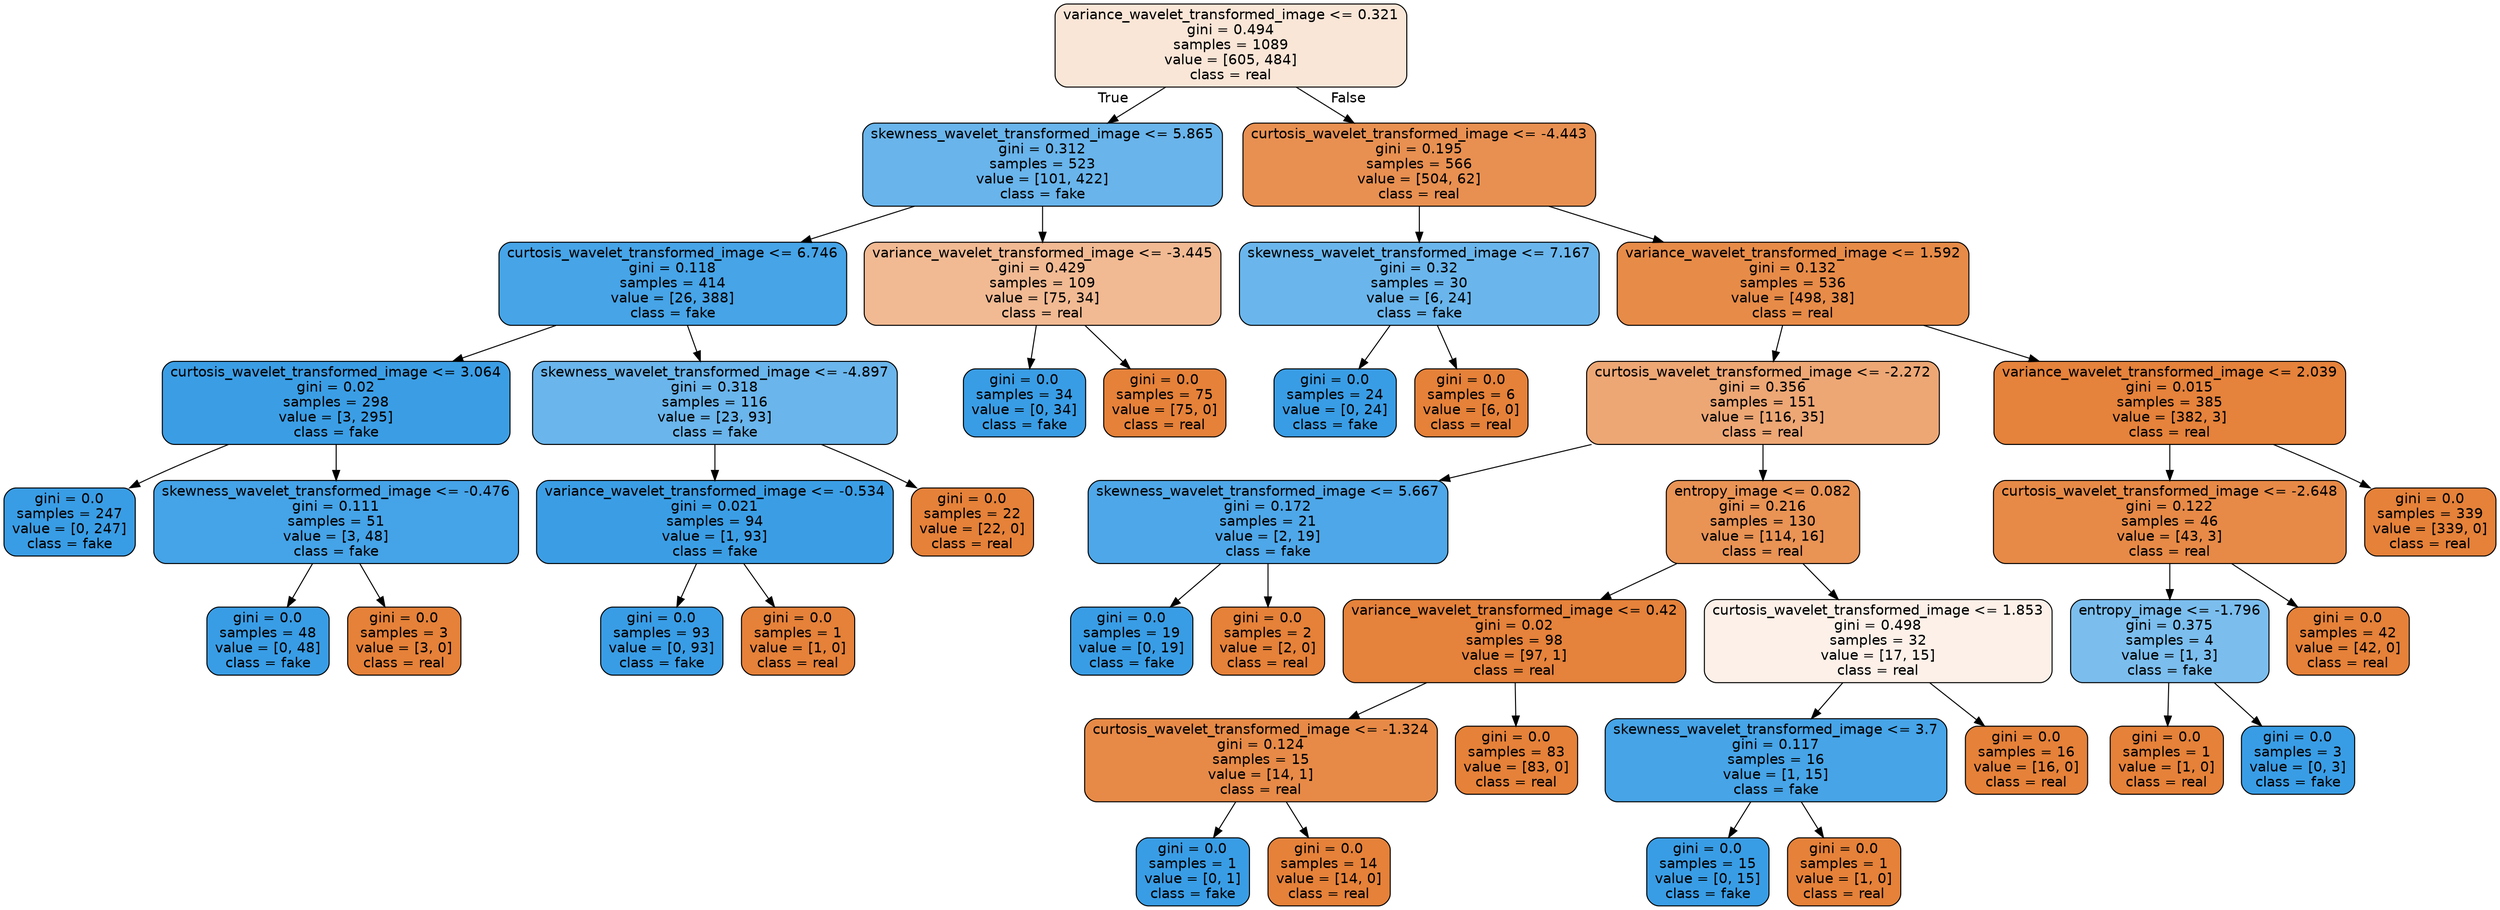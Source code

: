 digraph Tree {
node [shape=box, style="filled, rounded", color="black", fontname=helvetica] ;
edge [fontname=helvetica] ;
0 [label="variance_wavelet_transformed_image <= 0.321\ngini = 0.494\nsamples = 1089\nvalue = [605, 484]\nclass = real", fillcolor="#fae6d7"] ;
1 [label="skewness_wavelet_transformed_image <= 5.865\ngini = 0.312\nsamples = 523\nvalue = [101, 422]\nclass = fake", fillcolor="#68b4eb"] ;
0 -> 1 [labeldistance=2.5, labelangle=45, headlabel="True"] ;
2 [label="curtosis_wavelet_transformed_image <= 6.746\ngini = 0.118\nsamples = 414\nvalue = [26, 388]\nclass = fake", fillcolor="#46a4e7"] ;
1 -> 2 ;
3 [label="curtosis_wavelet_transformed_image <= 3.064\ngini = 0.02\nsamples = 298\nvalue = [3, 295]\nclass = fake", fillcolor="#3b9ee5"] ;
2 -> 3 ;
4 [label="gini = 0.0\nsamples = 247\nvalue = [0, 247]\nclass = fake", fillcolor="#399de5"] ;
3 -> 4 ;
5 [label="skewness_wavelet_transformed_image <= -0.476\ngini = 0.111\nsamples = 51\nvalue = [3, 48]\nclass = fake", fillcolor="#45a3e7"] ;
3 -> 5 ;
6 [label="gini = 0.0\nsamples = 48\nvalue = [0, 48]\nclass = fake", fillcolor="#399de5"] ;
5 -> 6 ;
7 [label="gini = 0.0\nsamples = 3\nvalue = [3, 0]\nclass = real", fillcolor="#e58139"] ;
5 -> 7 ;
8 [label="skewness_wavelet_transformed_image <= -4.897\ngini = 0.318\nsamples = 116\nvalue = [23, 93]\nclass = fake", fillcolor="#6ab5eb"] ;
2 -> 8 ;
9 [label="variance_wavelet_transformed_image <= -0.534\ngini = 0.021\nsamples = 94\nvalue = [1, 93]\nclass = fake", fillcolor="#3b9ee5"] ;
8 -> 9 ;
10 [label="gini = 0.0\nsamples = 93\nvalue = [0, 93]\nclass = fake", fillcolor="#399de5"] ;
9 -> 10 ;
11 [label="gini = 0.0\nsamples = 1\nvalue = [1, 0]\nclass = real", fillcolor="#e58139"] ;
9 -> 11 ;
12 [label="gini = 0.0\nsamples = 22\nvalue = [22, 0]\nclass = real", fillcolor="#e58139"] ;
8 -> 12 ;
13 [label="variance_wavelet_transformed_image <= -3.445\ngini = 0.429\nsamples = 109\nvalue = [75, 34]\nclass = real", fillcolor="#f1ba93"] ;
1 -> 13 ;
14 [label="gini = 0.0\nsamples = 34\nvalue = [0, 34]\nclass = fake", fillcolor="#399de5"] ;
13 -> 14 ;
15 [label="gini = 0.0\nsamples = 75\nvalue = [75, 0]\nclass = real", fillcolor="#e58139"] ;
13 -> 15 ;
16 [label="curtosis_wavelet_transformed_image <= -4.443\ngini = 0.195\nsamples = 566\nvalue = [504, 62]\nclass = real", fillcolor="#e89051"] ;
0 -> 16 [labeldistance=2.5, labelangle=-45, headlabel="False"] ;
17 [label="skewness_wavelet_transformed_image <= 7.167\ngini = 0.32\nsamples = 30\nvalue = [6, 24]\nclass = fake", fillcolor="#6ab6ec"] ;
16 -> 17 ;
18 [label="gini = 0.0\nsamples = 24\nvalue = [0, 24]\nclass = fake", fillcolor="#399de5"] ;
17 -> 18 ;
19 [label="gini = 0.0\nsamples = 6\nvalue = [6, 0]\nclass = real", fillcolor="#e58139"] ;
17 -> 19 ;
20 [label="variance_wavelet_transformed_image <= 1.592\ngini = 0.132\nsamples = 536\nvalue = [498, 38]\nclass = real", fillcolor="#e78b48"] ;
16 -> 20 ;
21 [label="curtosis_wavelet_transformed_image <= -2.272\ngini = 0.356\nsamples = 151\nvalue = [116, 35]\nclass = real", fillcolor="#eda775"] ;
20 -> 21 ;
22 [label="skewness_wavelet_transformed_image <= 5.667\ngini = 0.172\nsamples = 21\nvalue = [2, 19]\nclass = fake", fillcolor="#4ea7e8"] ;
21 -> 22 ;
23 [label="gini = 0.0\nsamples = 19\nvalue = [0, 19]\nclass = fake", fillcolor="#399de5"] ;
22 -> 23 ;
24 [label="gini = 0.0\nsamples = 2\nvalue = [2, 0]\nclass = real", fillcolor="#e58139"] ;
22 -> 24 ;
25 [label="entropy_image <= 0.082\ngini = 0.216\nsamples = 130\nvalue = [114, 16]\nclass = real", fillcolor="#e99355"] ;
21 -> 25 ;
26 [label="variance_wavelet_transformed_image <= 0.42\ngini = 0.02\nsamples = 98\nvalue = [97, 1]\nclass = real", fillcolor="#e5823b"] ;
25 -> 26 ;
27 [label="curtosis_wavelet_transformed_image <= -1.324\ngini = 0.124\nsamples = 15\nvalue = [14, 1]\nclass = real", fillcolor="#e78a47"] ;
26 -> 27 ;
28 [label="gini = 0.0\nsamples = 1\nvalue = [0, 1]\nclass = fake", fillcolor="#399de5"] ;
27 -> 28 ;
29 [label="gini = 0.0\nsamples = 14\nvalue = [14, 0]\nclass = real", fillcolor="#e58139"] ;
27 -> 29 ;
30 [label="gini = 0.0\nsamples = 83\nvalue = [83, 0]\nclass = real", fillcolor="#e58139"] ;
26 -> 30 ;
31 [label="curtosis_wavelet_transformed_image <= 1.853\ngini = 0.498\nsamples = 32\nvalue = [17, 15]\nclass = real", fillcolor="#fcf0e8"] ;
25 -> 31 ;
32 [label="skewness_wavelet_transformed_image <= 3.7\ngini = 0.117\nsamples = 16\nvalue = [1, 15]\nclass = fake", fillcolor="#46a4e7"] ;
31 -> 32 ;
33 [label="gini = 0.0\nsamples = 15\nvalue = [0, 15]\nclass = fake", fillcolor="#399de5"] ;
32 -> 33 ;
34 [label="gini = 0.0\nsamples = 1\nvalue = [1, 0]\nclass = real", fillcolor="#e58139"] ;
32 -> 34 ;
35 [label="gini = 0.0\nsamples = 16\nvalue = [16, 0]\nclass = real", fillcolor="#e58139"] ;
31 -> 35 ;
36 [label="variance_wavelet_transformed_image <= 2.039\ngini = 0.015\nsamples = 385\nvalue = [382, 3]\nclass = real", fillcolor="#e5823b"] ;
20 -> 36 ;
37 [label="curtosis_wavelet_transformed_image <= -2.648\ngini = 0.122\nsamples = 46\nvalue = [43, 3]\nclass = real", fillcolor="#e78a47"] ;
36 -> 37 ;
38 [label="entropy_image <= -1.796\ngini = 0.375\nsamples = 4\nvalue = [1, 3]\nclass = fake", fillcolor="#7bbeee"] ;
37 -> 38 ;
39 [label="gini = 0.0\nsamples = 1\nvalue = [1, 0]\nclass = real", fillcolor="#e58139"] ;
38 -> 39 ;
40 [label="gini = 0.0\nsamples = 3\nvalue = [0, 3]\nclass = fake", fillcolor="#399de5"] ;
38 -> 40 ;
41 [label="gini = 0.0\nsamples = 42\nvalue = [42, 0]\nclass = real", fillcolor="#e58139"] ;
37 -> 41 ;
42 [label="gini = 0.0\nsamples = 339\nvalue = [339, 0]\nclass = real", fillcolor="#e58139"] ;
36 -> 42 ;
}